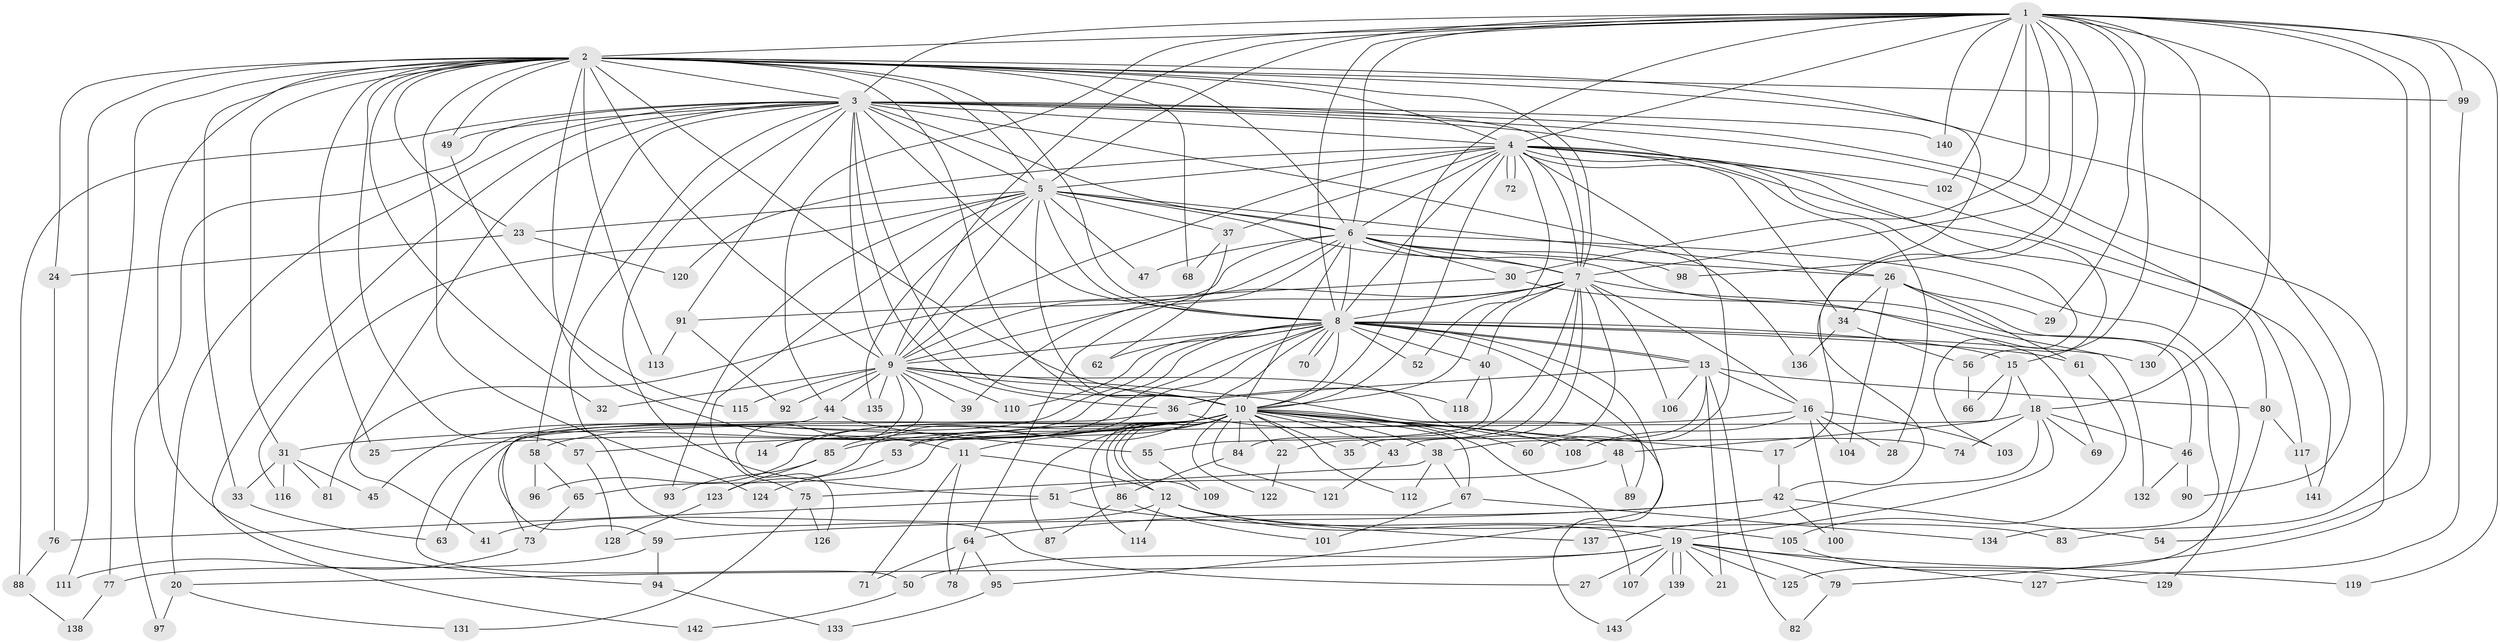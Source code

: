 // Generated by graph-tools (version 1.1) at 2025/49/03/09/25 03:49:37]
// undirected, 143 vertices, 311 edges
graph export_dot {
graph [start="1"]
  node [color=gray90,style=filled];
  1;
  2;
  3;
  4;
  5;
  6;
  7;
  8;
  9;
  10;
  11;
  12;
  13;
  14;
  15;
  16;
  17;
  18;
  19;
  20;
  21;
  22;
  23;
  24;
  25;
  26;
  27;
  28;
  29;
  30;
  31;
  32;
  33;
  34;
  35;
  36;
  37;
  38;
  39;
  40;
  41;
  42;
  43;
  44;
  45;
  46;
  47;
  48;
  49;
  50;
  51;
  52;
  53;
  54;
  55;
  56;
  57;
  58;
  59;
  60;
  61;
  62;
  63;
  64;
  65;
  66;
  67;
  68;
  69;
  70;
  71;
  72;
  73;
  74;
  75;
  76;
  77;
  78;
  79;
  80;
  81;
  82;
  83;
  84;
  85;
  86;
  87;
  88;
  89;
  90;
  91;
  92;
  93;
  94;
  95;
  96;
  97;
  98;
  99;
  100;
  101;
  102;
  103;
  104;
  105;
  106;
  107;
  108;
  109;
  110;
  111;
  112;
  113;
  114;
  115;
  116;
  117;
  118;
  119;
  120;
  121;
  122;
  123;
  124;
  125;
  126;
  127;
  128;
  129;
  130;
  131;
  132;
  133;
  134;
  135;
  136;
  137;
  138;
  139;
  140;
  141;
  142;
  143;
  1 -- 2;
  1 -- 3;
  1 -- 4;
  1 -- 5;
  1 -- 6;
  1 -- 7;
  1 -- 8;
  1 -- 9;
  1 -- 10;
  1 -- 15;
  1 -- 17;
  1 -- 18;
  1 -- 29;
  1 -- 30;
  1 -- 44;
  1 -- 54;
  1 -- 83;
  1 -- 98;
  1 -- 99;
  1 -- 102;
  1 -- 119;
  1 -- 130;
  1 -- 140;
  2 -- 3;
  2 -- 4;
  2 -- 5;
  2 -- 6;
  2 -- 7;
  2 -- 8;
  2 -- 9;
  2 -- 10;
  2 -- 11;
  2 -- 23;
  2 -- 24;
  2 -- 25;
  2 -- 31;
  2 -- 32;
  2 -- 33;
  2 -- 42;
  2 -- 49;
  2 -- 57;
  2 -- 68;
  2 -- 77;
  2 -- 90;
  2 -- 94;
  2 -- 99;
  2 -- 111;
  2 -- 113;
  2 -- 118;
  2 -- 124;
  3 -- 4;
  3 -- 5;
  3 -- 6;
  3 -- 7;
  3 -- 8;
  3 -- 9;
  3 -- 10;
  3 -- 20;
  3 -- 27;
  3 -- 36;
  3 -- 41;
  3 -- 49;
  3 -- 51;
  3 -- 56;
  3 -- 58;
  3 -- 79;
  3 -- 88;
  3 -- 91;
  3 -- 97;
  3 -- 117;
  3 -- 136;
  3 -- 140;
  3 -- 142;
  4 -- 5;
  4 -- 6;
  4 -- 7;
  4 -- 8;
  4 -- 9;
  4 -- 10;
  4 -- 28;
  4 -- 34;
  4 -- 37;
  4 -- 52;
  4 -- 60;
  4 -- 72;
  4 -- 72;
  4 -- 80;
  4 -- 102;
  4 -- 103;
  4 -- 120;
  4 -- 141;
  5 -- 6;
  5 -- 7;
  5 -- 8;
  5 -- 9;
  5 -- 10;
  5 -- 23;
  5 -- 26;
  5 -- 37;
  5 -- 47;
  5 -- 75;
  5 -- 93;
  5 -- 116;
  5 -- 135;
  6 -- 7;
  6 -- 8;
  6 -- 9;
  6 -- 10;
  6 -- 26;
  6 -- 30;
  6 -- 39;
  6 -- 46;
  6 -- 47;
  6 -- 81;
  6 -- 98;
  6 -- 129;
  7 -- 8;
  7 -- 9;
  7 -- 10;
  7 -- 16;
  7 -- 22;
  7 -- 35;
  7 -- 40;
  7 -- 43;
  7 -- 64;
  7 -- 69;
  7 -- 84;
  7 -- 106;
  8 -- 9;
  8 -- 10;
  8 -- 13;
  8 -- 13;
  8 -- 15;
  8 -- 40;
  8 -- 45;
  8 -- 50;
  8 -- 52;
  8 -- 53;
  8 -- 61;
  8 -- 62;
  8 -- 70;
  8 -- 70;
  8 -- 85;
  8 -- 89;
  8 -- 95;
  8 -- 110;
  8 -- 123;
  8 -- 130;
  9 -- 10;
  9 -- 14;
  9 -- 32;
  9 -- 39;
  9 -- 44;
  9 -- 74;
  9 -- 92;
  9 -- 110;
  9 -- 115;
  9 -- 126;
  9 -- 135;
  9 -- 143;
  10 -- 11;
  10 -- 12;
  10 -- 14;
  10 -- 17;
  10 -- 22;
  10 -- 25;
  10 -- 31;
  10 -- 35;
  10 -- 38;
  10 -- 43;
  10 -- 48;
  10 -- 57;
  10 -- 58;
  10 -- 60;
  10 -- 63;
  10 -- 67;
  10 -- 84;
  10 -- 85;
  10 -- 86;
  10 -- 87;
  10 -- 96;
  10 -- 107;
  10 -- 109;
  10 -- 112;
  10 -- 114;
  10 -- 121;
  10 -- 122;
  11 -- 12;
  11 -- 71;
  11 -- 78;
  12 -- 19;
  12 -- 41;
  12 -- 83;
  12 -- 114;
  12 -- 137;
  13 -- 16;
  13 -- 21;
  13 -- 36;
  13 -- 38;
  13 -- 80;
  13 -- 82;
  13 -- 106;
  15 -- 18;
  15 -- 48;
  15 -- 66;
  16 -- 28;
  16 -- 53;
  16 -- 100;
  16 -- 103;
  16 -- 104;
  16 -- 108;
  17 -- 42;
  18 -- 19;
  18 -- 46;
  18 -- 65;
  18 -- 69;
  18 -- 74;
  18 -- 137;
  19 -- 20;
  19 -- 21;
  19 -- 27;
  19 -- 50;
  19 -- 79;
  19 -- 107;
  19 -- 119;
  19 -- 125;
  19 -- 127;
  19 -- 139;
  19 -- 139;
  20 -- 97;
  20 -- 131;
  22 -- 122;
  23 -- 24;
  23 -- 120;
  24 -- 76;
  26 -- 29;
  26 -- 34;
  26 -- 61;
  26 -- 104;
  26 -- 134;
  30 -- 91;
  30 -- 132;
  31 -- 33;
  31 -- 45;
  31 -- 81;
  31 -- 116;
  33 -- 63;
  34 -- 56;
  34 -- 136;
  36 -- 73;
  36 -- 108;
  37 -- 62;
  37 -- 68;
  38 -- 67;
  38 -- 75;
  38 -- 112;
  40 -- 55;
  40 -- 118;
  42 -- 54;
  42 -- 59;
  42 -- 64;
  42 -- 100;
  43 -- 121;
  44 -- 55;
  44 -- 59;
  46 -- 90;
  46 -- 132;
  48 -- 51;
  48 -- 89;
  49 -- 115;
  50 -- 142;
  51 -- 76;
  51 -- 105;
  53 -- 124;
  55 -- 109;
  56 -- 66;
  57 -- 128;
  58 -- 65;
  58 -- 96;
  59 -- 77;
  59 -- 94;
  61 -- 105;
  64 -- 71;
  64 -- 78;
  64 -- 95;
  65 -- 73;
  67 -- 101;
  67 -- 134;
  73 -- 111;
  75 -- 126;
  75 -- 131;
  76 -- 88;
  77 -- 138;
  79 -- 82;
  80 -- 117;
  80 -- 125;
  84 -- 86;
  85 -- 93;
  85 -- 123;
  86 -- 87;
  86 -- 101;
  88 -- 138;
  91 -- 92;
  91 -- 113;
  94 -- 133;
  95 -- 133;
  99 -- 127;
  105 -- 129;
  117 -- 141;
  123 -- 128;
  139 -- 143;
}
